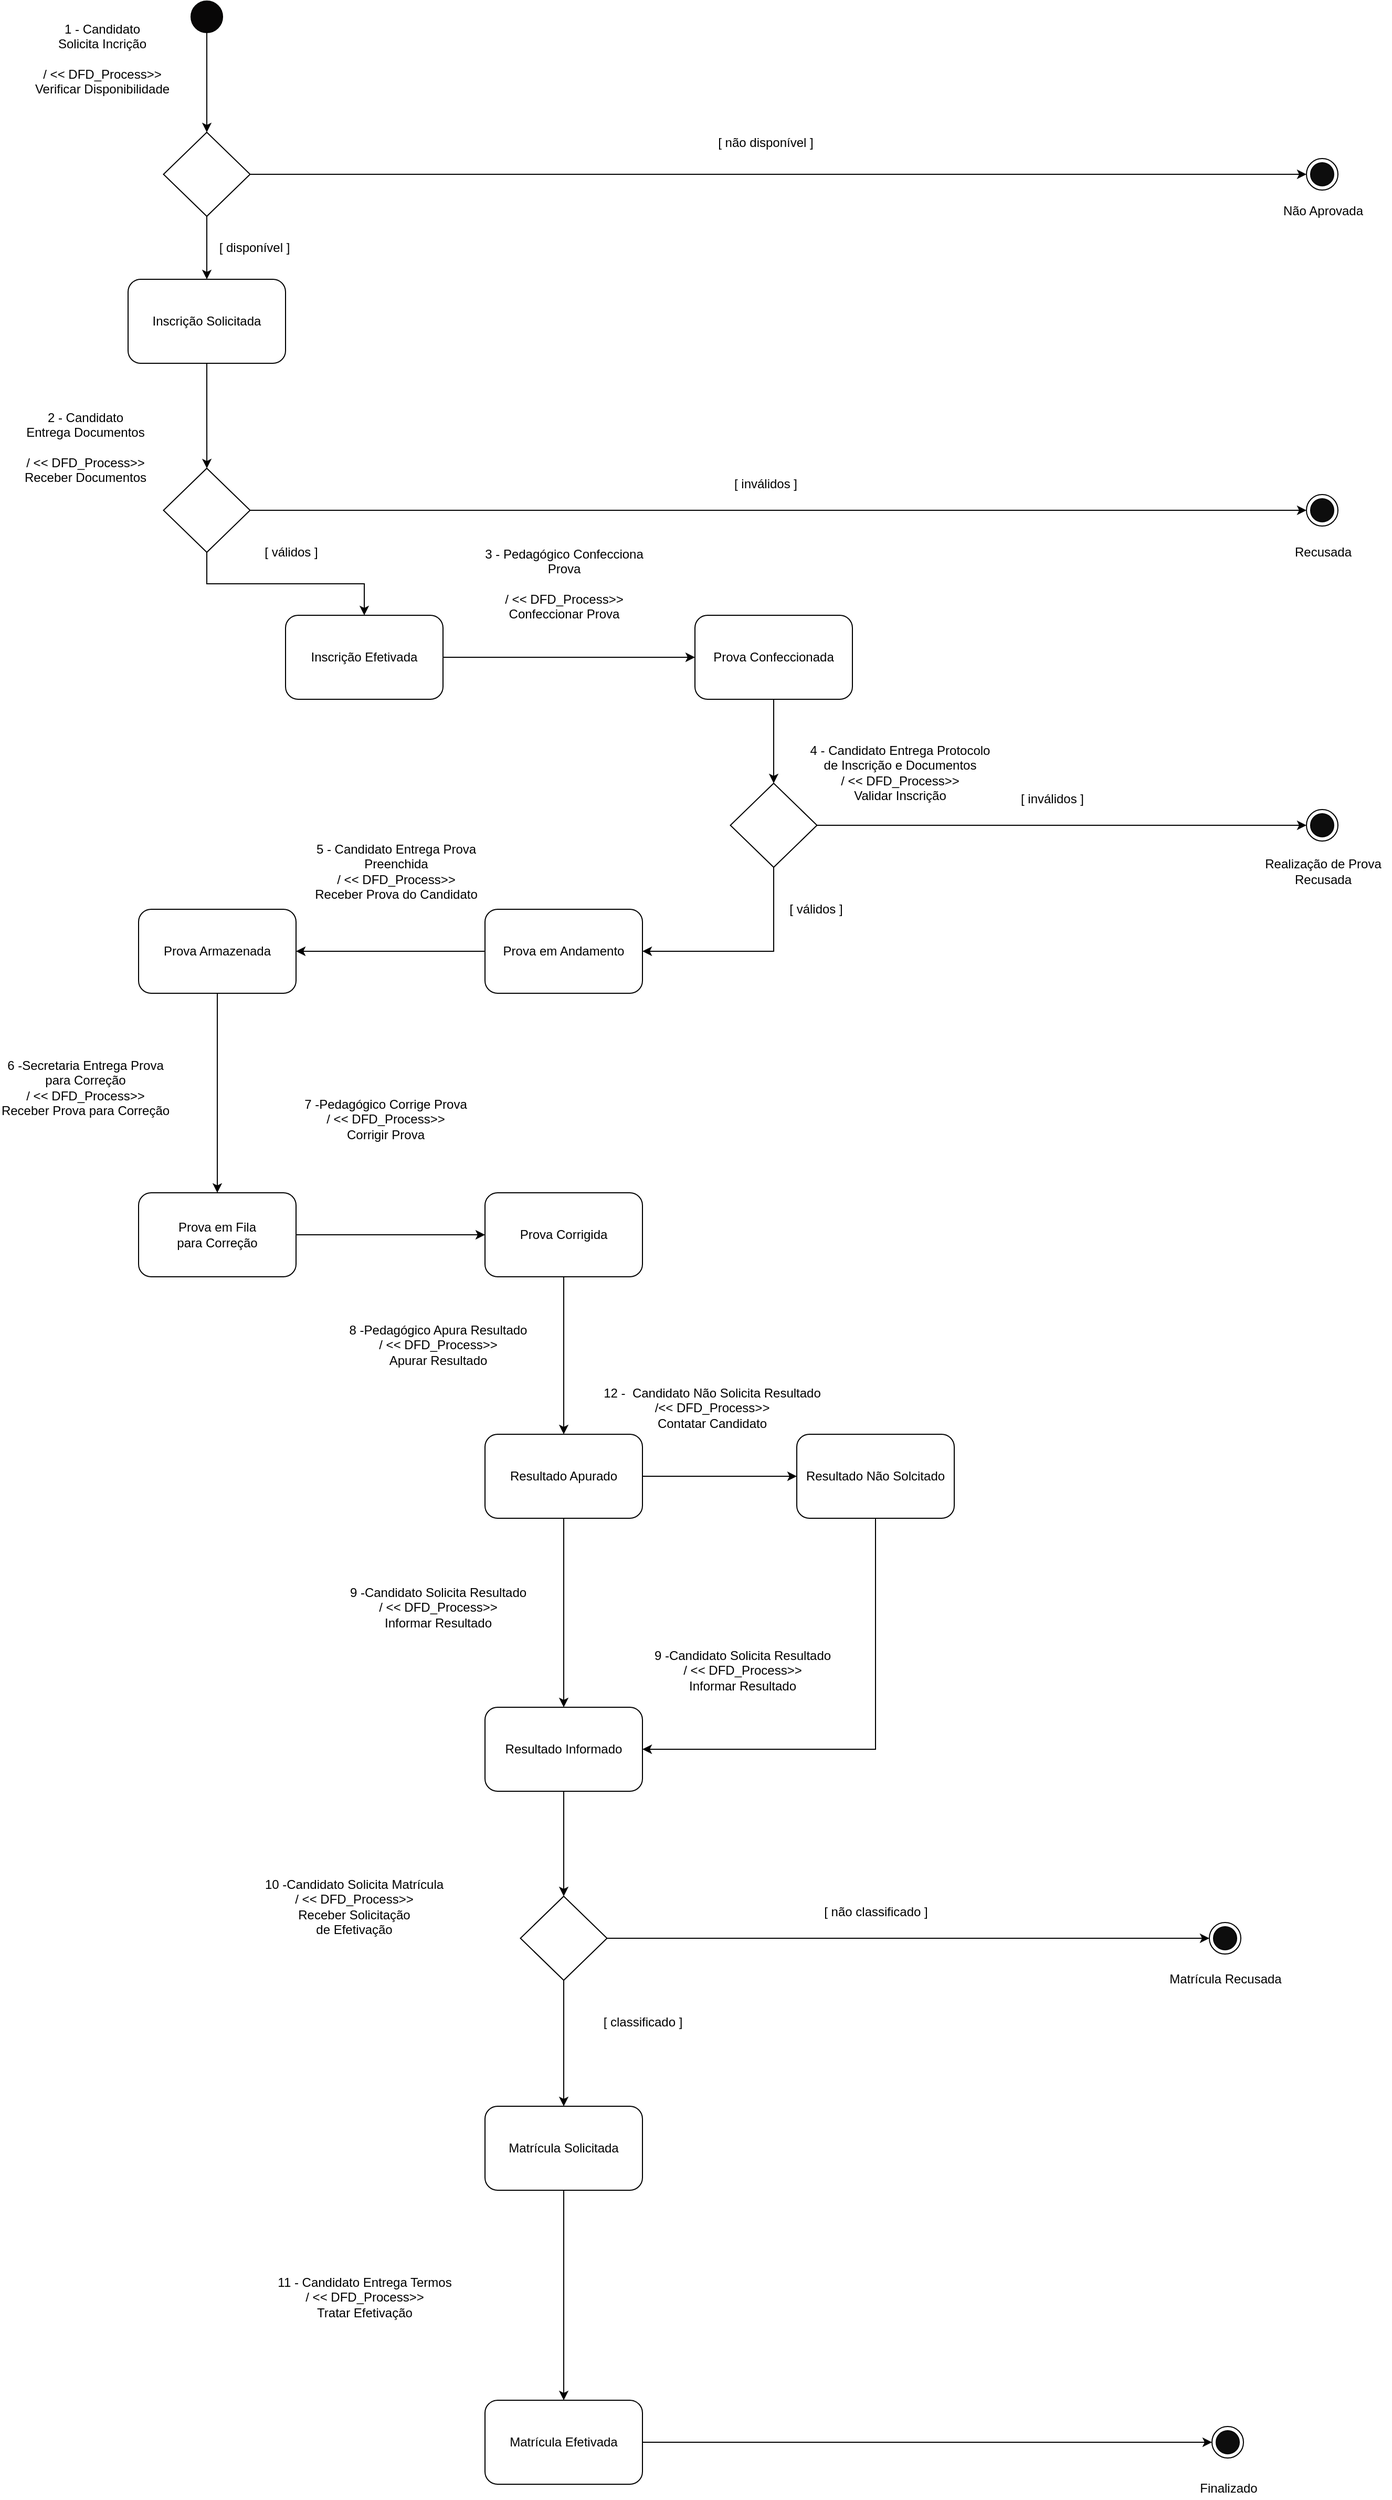 <mxfile version="14.6.9" type="device"><diagram id="DxC86koX6YU0u11QNfdp" name="Page-1"><mxGraphModel dx="1878" dy="1008" grid="1" gridSize="10" guides="1" tooltips="1" connect="1" arrows="1" fold="1" page="1" pageScale="1" pageWidth="827" pageHeight="1169" math="0" shadow="0"><root><mxCell id="0"/><mxCell id="1" parent="0"/><mxCell id="yekjMRVOYDvi-fzZ4RoP-3" style="edgeStyle=orthogonalEdgeStyle;rounded=0;orthogonalLoop=1;jettySize=auto;html=1;exitX=0.5;exitY=1;exitDx=0;exitDy=0;" edge="1" parent="1" source="fcWkc91MmsuPB-xq3hCy-119"><mxGeometry relative="1" as="geometry"><mxPoint x="255" y="860" as="targetPoint"/></mxGeometry></mxCell><mxCell id="fcWkc91MmsuPB-xq3hCy-119" value="" style="ellipse;whiteSpace=wrap;html=1;aspect=fixed;fillColor=#080707;" parent="1" vertex="1"><mxGeometry x="240" y="735" width="30" height="30" as="geometry"/></mxCell><mxCell id="fcWkc91MmsuPB-xq3hCy-120" value="&lt;div&gt;1 - Candidato &lt;br&gt;&lt;/div&gt;&lt;div&gt;Solicita Incrição&lt;/div&gt;&lt;div&gt;&lt;br&gt;&lt;/div&gt;&lt;div&gt;/ &amp;lt;&amp;lt; DFD_Process&amp;gt;&amp;gt; &lt;br&gt;&lt;/div&gt;&lt;div&gt;Verificar Disponibilidade &lt;br&gt;&lt;/div&gt;" style="text;html=1;align=center;verticalAlign=middle;resizable=0;points=[];autosize=1;strokeColor=none;" parent="1" vertex="1"><mxGeometry x="80" y="750" width="150" height="80" as="geometry"/></mxCell><mxCell id="yekjMRVOYDvi-fzZ4RoP-19" style="edgeStyle=orthogonalEdgeStyle;rounded=0;orthogonalLoop=1;jettySize=auto;html=1;exitX=0.5;exitY=1;exitDx=0;exitDy=0;" edge="1" parent="1" source="fcWkc91MmsuPB-xq3hCy-126" target="yekjMRVOYDvi-fzZ4RoP-12"><mxGeometry relative="1" as="geometry"/></mxCell><mxCell id="fcWkc91MmsuPB-xq3hCy-126" value="Inscrição Solicitada" style="rounded=1;whiteSpace=wrap;html=1;" parent="1" vertex="1"><mxGeometry x="180" y="1000" width="150" height="80" as="geometry"/></mxCell><mxCell id="yekjMRVOYDvi-fzZ4RoP-23" style="edgeStyle=orthogonalEdgeStyle;rounded=0;orthogonalLoop=1;jettySize=auto;html=1;exitX=1;exitY=0.5;exitDx=0;exitDy=0;" edge="1" parent="1" source="fcWkc91MmsuPB-xq3hCy-127" target="yekjMRVOYDvi-fzZ4RoP-21"><mxGeometry relative="1" as="geometry"><mxPoint x="255" y="1530" as="targetPoint"/></mxGeometry></mxCell><mxCell id="fcWkc91MmsuPB-xq3hCy-127" value="Inscrição Efetivada" style="rounded=1;whiteSpace=wrap;html=1;" parent="1" vertex="1"><mxGeometry x="330" y="1320" width="150" height="80" as="geometry"/></mxCell><mxCell id="yekjMRVOYDvi-fzZ4RoP-5" style="edgeStyle=orthogonalEdgeStyle;rounded=0;orthogonalLoop=1;jettySize=auto;html=1;exitX=1;exitY=0.5;exitDx=0;exitDy=0;" edge="1" parent="1" source="yekjMRVOYDvi-fzZ4RoP-4" target="yekjMRVOYDvi-fzZ4RoP-6"><mxGeometry relative="1" as="geometry"><mxPoint x="1090" y="900.167" as="targetPoint"/><Array as="points"><mxPoint x="480" y="900"/><mxPoint x="480" y="900"/></Array></mxGeometry></mxCell><mxCell id="yekjMRVOYDvi-fzZ4RoP-9" style="edgeStyle=orthogonalEdgeStyle;rounded=0;orthogonalLoop=1;jettySize=auto;html=1;exitX=0.5;exitY=1;exitDx=0;exitDy=0;entryX=0.5;entryY=0;entryDx=0;entryDy=0;" edge="1" parent="1" source="yekjMRVOYDvi-fzZ4RoP-4" target="fcWkc91MmsuPB-xq3hCy-126"><mxGeometry relative="1" as="geometry"/></mxCell><mxCell id="yekjMRVOYDvi-fzZ4RoP-4" value="" style="rhombus;whiteSpace=wrap;html=1;" vertex="1" parent="1"><mxGeometry x="213.75" y="860" width="82.5" height="80" as="geometry"/></mxCell><mxCell id="yekjMRVOYDvi-fzZ4RoP-6" value="" style="ellipse;html=1;shape=endState;fillColor=#0D0D0D;" vertex="1" parent="1"><mxGeometry x="1302.5" y="884.997" width="30" height="30" as="geometry"/></mxCell><mxCell id="yekjMRVOYDvi-fzZ4RoP-7" value="[ não disponível ]" style="text;html=1;align=center;verticalAlign=middle;resizable=0;points=[];autosize=1;strokeColor=none;" vertex="1" parent="1"><mxGeometry x="732" y="860" width="110" height="20" as="geometry"/></mxCell><mxCell id="yekjMRVOYDvi-fzZ4RoP-8" value="Não Aprovada" style="text;html=1;align=center;verticalAlign=middle;resizable=0;points=[];autosize=1;strokeColor=none;" vertex="1" parent="1"><mxGeometry x="1272.5" y="924.83" width="90" height="20" as="geometry"/></mxCell><mxCell id="yekjMRVOYDvi-fzZ4RoP-10" value="[ disponível ]" style="text;html=1;align=center;verticalAlign=middle;resizable=0;points=[];autosize=1;strokeColor=none;" vertex="1" parent="1"><mxGeometry x="260" y="960" width="80" height="20" as="geometry"/></mxCell><mxCell id="yekjMRVOYDvi-fzZ4RoP-11" value="&lt;div&gt;2 - Candidato &lt;br&gt;&lt;/div&gt;&lt;div&gt;Entrega Documentos&lt;br&gt;&lt;/div&gt;&lt;div&gt;&lt;br&gt;&lt;/div&gt;&lt;div&gt;/ &amp;lt;&amp;lt; DFD_Process&amp;gt;&amp;gt; &lt;br&gt;&lt;/div&gt;&lt;div&gt;Receber Documentos&lt;br&gt;&lt;/div&gt;" style="text;html=1;align=center;verticalAlign=middle;resizable=0;points=[];autosize=1;strokeColor=none;" vertex="1" parent="1"><mxGeometry x="68.75" y="1120" width="140" height="80" as="geometry"/></mxCell><mxCell id="yekjMRVOYDvi-fzZ4RoP-13" style="edgeStyle=orthogonalEdgeStyle;rounded=0;orthogonalLoop=1;jettySize=auto;html=1;exitX=0.5;exitY=1;exitDx=0;exitDy=0;entryX=0.5;entryY=0;entryDx=0;entryDy=0;" edge="1" parent="1" source="yekjMRVOYDvi-fzZ4RoP-12" target="fcWkc91MmsuPB-xq3hCy-127"><mxGeometry relative="1" as="geometry"/></mxCell><mxCell id="yekjMRVOYDvi-fzZ4RoP-16" style="edgeStyle=orthogonalEdgeStyle;rounded=0;orthogonalLoop=1;jettySize=auto;html=1;exitX=1;exitY=0.5;exitDx=0;exitDy=0;entryX=0;entryY=0.5;entryDx=0;entryDy=0;" edge="1" parent="1" source="yekjMRVOYDvi-fzZ4RoP-12" target="yekjMRVOYDvi-fzZ4RoP-17"><mxGeometry relative="1" as="geometry"><mxPoint x="1040.0" y="1319.588" as="targetPoint"/></mxGeometry></mxCell><mxCell id="yekjMRVOYDvi-fzZ4RoP-12" value="" style="rhombus;whiteSpace=wrap;html=1;" vertex="1" parent="1"><mxGeometry x="213.75" y="1180" width="82.5" height="80" as="geometry"/></mxCell><mxCell id="yekjMRVOYDvi-fzZ4RoP-14" value="[ válidos ]" style="text;html=1;align=center;verticalAlign=middle;resizable=0;points=[];autosize=1;strokeColor=none;" vertex="1" parent="1"><mxGeometry x="300" y="1250" width="70" height="20" as="geometry"/></mxCell><mxCell id="yekjMRVOYDvi-fzZ4RoP-15" value="[ inválidos ]" style="text;html=1;align=center;verticalAlign=middle;resizable=0;points=[];autosize=1;strokeColor=none;" vertex="1" parent="1"><mxGeometry x="747" y="1185" width="80" height="20" as="geometry"/></mxCell><mxCell id="yekjMRVOYDvi-fzZ4RoP-17" value="" style="ellipse;html=1;shape=endState;fillColor=#0D0D0D;" vertex="1" parent="1"><mxGeometry x="1302.5" y="1204.997" width="30" height="30" as="geometry"/></mxCell><mxCell id="yekjMRVOYDvi-fzZ4RoP-18" value="Recusada" style="text;html=1;align=center;verticalAlign=middle;resizable=0;points=[];autosize=1;strokeColor=none;" vertex="1" parent="1"><mxGeometry x="1282.5" y="1250" width="70" height="20" as="geometry"/></mxCell><mxCell id="yekjMRVOYDvi-fzZ4RoP-52" style="edgeStyle=orthogonalEdgeStyle;rounded=0;orthogonalLoop=1;jettySize=auto;html=1;exitX=0.5;exitY=1;exitDx=0;exitDy=0;entryX=0.5;entryY=0;entryDx=0;entryDy=0;" edge="1" parent="1" source="yekjMRVOYDvi-fzZ4RoP-21" target="yekjMRVOYDvi-fzZ4RoP-39"><mxGeometry relative="1" as="geometry"/></mxCell><mxCell id="yekjMRVOYDvi-fzZ4RoP-21" value="Prova Confeccionada" style="rounded=1;whiteSpace=wrap;html=1;" vertex="1" parent="1"><mxGeometry x="720" y="1320" width="150" height="80" as="geometry"/></mxCell><mxCell id="yekjMRVOYDvi-fzZ4RoP-22" value="&lt;div&gt;3 - Pedagógico Confecciona&lt;/div&gt;&lt;div&gt;Prova&lt;br&gt;&lt;/div&gt;&lt;div&gt;&lt;br&gt;&lt;/div&gt;&lt;div&gt;/ &amp;lt;&amp;lt; DFD_Process&amp;gt;&amp;gt; &lt;br&gt;&lt;/div&gt;Confeccionar Prova" style="text;html=1;align=center;verticalAlign=middle;resizable=0;points=[];autosize=1;strokeColor=none;" vertex="1" parent="1"><mxGeometry x="510" y="1250" width="170" height="80" as="geometry"/></mxCell><mxCell id="yekjMRVOYDvi-fzZ4RoP-31" value="&lt;div&gt;4 - Candidato Entrega Protocolo&lt;/div&gt;&lt;div&gt;de Inscrição e Documentos&lt;br&gt;&lt;/div&gt;&lt;div&gt;/ &amp;lt;&amp;lt; DFD_Process&amp;gt;&amp;gt; &lt;br&gt;&lt;/div&gt;&lt;div&gt;Validar Inscrição&lt;br&gt;&lt;/div&gt;" style="text;html=1;align=center;verticalAlign=middle;resizable=0;points=[];autosize=1;strokeColor=none;" vertex="1" parent="1"><mxGeometry x="820" y="1440" width="190" height="60" as="geometry"/></mxCell><mxCell id="yekjMRVOYDvi-fzZ4RoP-57" style="edgeStyle=orthogonalEdgeStyle;rounded=0;orthogonalLoop=1;jettySize=auto;html=1;exitX=0;exitY=0.5;exitDx=0;exitDy=0;entryX=1;entryY=0.5;entryDx=0;entryDy=0;" edge="1" parent="1" source="yekjMRVOYDvi-fzZ4RoP-33" target="yekjMRVOYDvi-fzZ4RoP-49"><mxGeometry relative="1" as="geometry"/></mxCell><mxCell id="yekjMRVOYDvi-fzZ4RoP-33" value="Prova em Andamento" style="rounded=1;whiteSpace=wrap;html=1;" vertex="1" parent="1"><mxGeometry x="520" y="1600" width="150" height="80" as="geometry"/></mxCell><mxCell id="yekjMRVOYDvi-fzZ4RoP-43" style="edgeStyle=orthogonalEdgeStyle;rounded=0;orthogonalLoop=1;jettySize=auto;html=1;entryX=0;entryY=0.5;entryDx=0;entryDy=0;" edge="1" parent="1" source="yekjMRVOYDvi-fzZ4RoP-39" target="yekjMRVOYDvi-fzZ4RoP-41"><mxGeometry relative="1" as="geometry"/></mxCell><mxCell id="yekjMRVOYDvi-fzZ4RoP-55" style="edgeStyle=orthogonalEdgeStyle;rounded=0;orthogonalLoop=1;jettySize=auto;html=1;exitX=0.5;exitY=1;exitDx=0;exitDy=0;entryX=1;entryY=0.5;entryDx=0;entryDy=0;" edge="1" parent="1" source="yekjMRVOYDvi-fzZ4RoP-39" target="yekjMRVOYDvi-fzZ4RoP-33"><mxGeometry relative="1" as="geometry"/></mxCell><mxCell id="yekjMRVOYDvi-fzZ4RoP-39" value="" style="rhombus;whiteSpace=wrap;html=1;" vertex="1" parent="1"><mxGeometry x="753.75" y="1480" width="82.5" height="80" as="geometry"/></mxCell><mxCell id="yekjMRVOYDvi-fzZ4RoP-40" value="[ inválidos ]" style="text;html=1;align=center;verticalAlign=middle;resizable=0;points=[];autosize=1;strokeColor=none;" vertex="1" parent="1"><mxGeometry x="1020" y="1485" width="80" height="20" as="geometry"/></mxCell><mxCell id="yekjMRVOYDvi-fzZ4RoP-41" value="" style="ellipse;html=1;shape=endState;fillColor=#0D0D0D;" vertex="1" parent="1"><mxGeometry x="1302.5" y="1504.997" width="30" height="30" as="geometry"/></mxCell><mxCell id="yekjMRVOYDvi-fzZ4RoP-42" value="&lt;div&gt;Realização de Prova&lt;/div&gt;&lt;div&gt;Recusada&lt;/div&gt;" style="text;html=1;align=center;verticalAlign=middle;resizable=0;points=[];autosize=1;strokeColor=none;" vertex="1" parent="1"><mxGeometry x="1252.5" y="1549" width="130" height="30" as="geometry"/></mxCell><mxCell id="yekjMRVOYDvi-fzZ4RoP-44" value="[ válidos ]" style="text;html=1;align=center;verticalAlign=middle;resizable=0;points=[];autosize=1;strokeColor=none;" vertex="1" parent="1"><mxGeometry x="800" y="1590" width="70" height="20" as="geometry"/></mxCell><mxCell id="yekjMRVOYDvi-fzZ4RoP-47" value="&lt;div&gt;5 - Candidato Entrega Prova&lt;/div&gt;&lt;div&gt; Preenchida&lt;br&gt;&lt;/div&gt;&lt;div&gt;/ &amp;lt;&amp;lt; DFD_Process&amp;gt;&amp;gt; &lt;br&gt;&lt;/div&gt;&lt;div&gt;Receber Prova do Candidato&lt;br&gt;&lt;/div&gt;" style="text;html=1;align=center;verticalAlign=middle;resizable=0;points=[];autosize=1;strokeColor=none;" vertex="1" parent="1"><mxGeometry x="350" y="1534" width="170" height="60" as="geometry"/></mxCell><mxCell id="yekjMRVOYDvi-fzZ4RoP-60" style="edgeStyle=orthogonalEdgeStyle;rounded=0;orthogonalLoop=1;jettySize=auto;html=1;" edge="1" parent="1" source="yekjMRVOYDvi-fzZ4RoP-49" target="yekjMRVOYDvi-fzZ4RoP-58"><mxGeometry relative="1" as="geometry"/></mxCell><mxCell id="yekjMRVOYDvi-fzZ4RoP-49" value="Prova Armazenada" style="rounded=1;whiteSpace=wrap;html=1;" vertex="1" parent="1"><mxGeometry x="190" y="1600" width="150" height="80" as="geometry"/></mxCell><mxCell id="yekjMRVOYDvi-fzZ4RoP-63" style="edgeStyle=orthogonalEdgeStyle;rounded=0;orthogonalLoop=1;jettySize=auto;html=1;entryX=0;entryY=0.5;entryDx=0;entryDy=0;" edge="1" parent="1" source="yekjMRVOYDvi-fzZ4RoP-58" target="yekjMRVOYDvi-fzZ4RoP-62"><mxGeometry relative="1" as="geometry"/></mxCell><mxCell id="yekjMRVOYDvi-fzZ4RoP-58" value="&lt;div&gt;Prova em Fila &lt;br&gt;&lt;/div&gt;&lt;div&gt;para Correção&lt;/div&gt;" style="rounded=1;whiteSpace=wrap;html=1;" vertex="1" parent="1"><mxGeometry x="190" y="1870" width="150" height="80" as="geometry"/></mxCell><mxCell id="yekjMRVOYDvi-fzZ4RoP-59" value="&lt;div&gt;6 -Secretaria Entrega Prova &lt;br&gt;&lt;/div&gt;&lt;div&gt;para Correção&lt;br&gt;&lt;/div&gt;&lt;div&gt;/ &amp;lt;&amp;lt; DFD_Process&amp;gt;&amp;gt; &lt;br&gt;&lt;/div&gt;&lt;div&gt;Receber Prova para Correção&lt;br&gt;&lt;/div&gt;" style="text;html=1;align=center;verticalAlign=middle;resizable=0;points=[];autosize=1;strokeColor=none;" vertex="1" parent="1"><mxGeometry x="58.75" y="1740" width="160" height="60" as="geometry"/></mxCell><mxCell id="yekjMRVOYDvi-fzZ4RoP-61" value="&lt;div&gt;7 -Pedagógico Corrige Prova&lt;br&gt;&lt;/div&gt;&lt;div&gt;/ &amp;lt;&amp;lt; DFD_Process&amp;gt;&amp;gt; &lt;br&gt;&lt;/div&gt;&lt;div&gt;Corrigir Prova&lt;br&gt;&lt;/div&gt;" style="text;html=1;align=center;verticalAlign=middle;resizable=0;points=[];autosize=1;strokeColor=none;" vertex="1" parent="1"><mxGeometry x="345" y="1775" width="160" height="50" as="geometry"/></mxCell><mxCell id="yekjMRVOYDvi-fzZ4RoP-72" style="edgeStyle=orthogonalEdgeStyle;rounded=0;orthogonalLoop=1;jettySize=auto;html=1;" edge="1" parent="1" source="yekjMRVOYDvi-fzZ4RoP-62" target="yekjMRVOYDvi-fzZ4RoP-64"><mxGeometry relative="1" as="geometry"/></mxCell><mxCell id="yekjMRVOYDvi-fzZ4RoP-62" value="Prova Corrigida" style="rounded=1;whiteSpace=wrap;html=1;" vertex="1" parent="1"><mxGeometry x="520" y="1870" width="150" height="80" as="geometry"/></mxCell><mxCell id="yekjMRVOYDvi-fzZ4RoP-73" style="edgeStyle=orthogonalEdgeStyle;rounded=0;orthogonalLoop=1;jettySize=auto;html=1;exitX=0.5;exitY=1;exitDx=0;exitDy=0;" edge="1" parent="1" source="yekjMRVOYDvi-fzZ4RoP-64" target="yekjMRVOYDvi-fzZ4RoP-68"><mxGeometry relative="1" as="geometry"/></mxCell><mxCell id="yekjMRVOYDvi-fzZ4RoP-94" style="edgeStyle=orthogonalEdgeStyle;rounded=0;orthogonalLoop=1;jettySize=auto;html=1;" edge="1" parent="1" source="yekjMRVOYDvi-fzZ4RoP-64" target="yekjMRVOYDvi-fzZ4RoP-74"><mxGeometry relative="1" as="geometry"/></mxCell><mxCell id="yekjMRVOYDvi-fzZ4RoP-64" value="Resultado Apurado" style="rounded=1;whiteSpace=wrap;html=1;" vertex="1" parent="1"><mxGeometry x="520" y="2100" width="150" height="80" as="geometry"/></mxCell><mxCell id="yekjMRVOYDvi-fzZ4RoP-66" value="&lt;div&gt;8 -Pedagógico Apura Resultado&lt;br&gt;&lt;/div&gt;&lt;div&gt;/ &amp;lt;&amp;lt; DFD_Process&amp;gt;&amp;gt; &lt;br&gt;&lt;/div&gt;&lt;div&gt;Apurar Resultado&lt;br&gt;&lt;/div&gt;" style="text;html=1;align=center;verticalAlign=middle;resizable=0;points=[];autosize=1;strokeColor=none;" vertex="1" parent="1"><mxGeometry x="390" y="1990" width="170" height="50" as="geometry"/></mxCell><mxCell id="yekjMRVOYDvi-fzZ4RoP-77" style="edgeStyle=orthogonalEdgeStyle;rounded=0;orthogonalLoop=1;jettySize=auto;html=1;" edge="1" parent="1" source="yekjMRVOYDvi-fzZ4RoP-68"><mxGeometry relative="1" as="geometry"><mxPoint x="595" y="2540" as="targetPoint"/></mxGeometry></mxCell><mxCell id="yekjMRVOYDvi-fzZ4RoP-68" value="Resultado Informado" style="rounded=1;whiteSpace=wrap;html=1;" vertex="1" parent="1"><mxGeometry x="520" y="2360" width="150" height="80" as="geometry"/></mxCell><mxCell id="yekjMRVOYDvi-fzZ4RoP-69" value="&lt;div&gt;9 -Candidato Solicita Resultado&lt;br&gt;&lt;/div&gt;&lt;div&gt;/ &amp;lt;&amp;lt; DFD_Process&amp;gt;&amp;gt; &lt;br&gt;&lt;/div&gt;&lt;div&gt;Informar Resultado&lt;br&gt;&lt;/div&gt;" style="text;html=1;align=center;verticalAlign=middle;resizable=0;points=[];autosize=1;strokeColor=none;" vertex="1" parent="1"><mxGeometry x="390" y="2240" width="170" height="50" as="geometry"/></mxCell><mxCell id="yekjMRVOYDvi-fzZ4RoP-99" style="edgeStyle=orthogonalEdgeStyle;rounded=0;orthogonalLoop=1;jettySize=auto;html=1;exitX=0.5;exitY=1;exitDx=0;exitDy=0;entryX=1;entryY=0.5;entryDx=0;entryDy=0;" edge="1" parent="1" source="yekjMRVOYDvi-fzZ4RoP-74" target="yekjMRVOYDvi-fzZ4RoP-68"><mxGeometry relative="1" as="geometry"/></mxCell><mxCell id="yekjMRVOYDvi-fzZ4RoP-74" value="Resultado Não Solcitado" style="rounded=1;whiteSpace=wrap;html=1;" vertex="1" parent="1"><mxGeometry x="817" y="2100" width="150" height="80" as="geometry"/></mxCell><mxCell id="yekjMRVOYDvi-fzZ4RoP-86" style="edgeStyle=orthogonalEdgeStyle;rounded=0;orthogonalLoop=1;jettySize=auto;html=1;exitX=0.5;exitY=1;exitDx=0;exitDy=0;" edge="1" parent="1" source="yekjMRVOYDvi-fzZ4RoP-75" target="yekjMRVOYDvi-fzZ4RoP-85"><mxGeometry relative="1" as="geometry"/></mxCell><mxCell id="yekjMRVOYDvi-fzZ4RoP-75" value="Matrícula Solicitada" style="rounded=1;whiteSpace=wrap;html=1;" vertex="1" parent="1"><mxGeometry x="520" y="2740" width="150" height="80" as="geometry"/></mxCell><mxCell id="yekjMRVOYDvi-fzZ4RoP-76" value="&lt;div&gt;10 -Candidato Solicita Matrícula&lt;br&gt;&lt;/div&gt;&lt;div&gt;/ &amp;lt;&amp;lt; DFD_Process&amp;gt;&amp;gt; &lt;br&gt;&lt;/div&gt;&lt;div&gt;Receber Solicitação &lt;br&gt;&lt;/div&gt;&lt;div&gt;de Efetivação&lt;br&gt;&lt;/div&gt;" style="text;html=1;align=center;verticalAlign=middle;resizable=0;points=[];autosize=1;strokeColor=none;" vertex="1" parent="1"><mxGeometry x="310" y="2520" width="170" height="60" as="geometry"/></mxCell><mxCell id="yekjMRVOYDvi-fzZ4RoP-79" style="edgeStyle=orthogonalEdgeStyle;rounded=0;orthogonalLoop=1;jettySize=auto;html=1;exitX=0.5;exitY=1;exitDx=0;exitDy=0;entryX=0.5;entryY=0;entryDx=0;entryDy=0;" edge="1" parent="1" source="yekjMRVOYDvi-fzZ4RoP-78" target="yekjMRVOYDvi-fzZ4RoP-75"><mxGeometry relative="1" as="geometry"/></mxCell><mxCell id="yekjMRVOYDvi-fzZ4RoP-84" style="edgeStyle=orthogonalEdgeStyle;rounded=0;orthogonalLoop=1;jettySize=auto;html=1;entryX=0;entryY=0.5;entryDx=0;entryDy=0;" edge="1" parent="1" source="yekjMRVOYDvi-fzZ4RoP-78" target="yekjMRVOYDvi-fzZ4RoP-82"><mxGeometry relative="1" as="geometry"><Array as="points"><mxPoint x="1210" y="2580"/></Array></mxGeometry></mxCell><mxCell id="yekjMRVOYDvi-fzZ4RoP-78" value="" style="rhombus;whiteSpace=wrap;html=1;" vertex="1" parent="1"><mxGeometry x="553.75" y="2540" width="82.5" height="80" as="geometry"/></mxCell><mxCell id="yekjMRVOYDvi-fzZ4RoP-80" value="[ classificado ]" style="text;html=1;align=center;verticalAlign=middle;resizable=0;points=[];autosize=1;strokeColor=none;" vertex="1" parent="1"><mxGeometry x="630" y="2650" width="80" height="20" as="geometry"/></mxCell><mxCell id="yekjMRVOYDvi-fzZ4RoP-81" value="[ não classificado ]" style="text;html=1;align=center;verticalAlign=middle;resizable=0;points=[];autosize=1;strokeColor=none;" vertex="1" parent="1"><mxGeometry x="842" y="2545" width="100" height="20" as="geometry"/></mxCell><mxCell id="yekjMRVOYDvi-fzZ4RoP-82" value="" style="ellipse;html=1;shape=endState;fillColor=#0D0D0D;" vertex="1" parent="1"><mxGeometry x="1210" y="2564.997" width="30" height="30" as="geometry"/></mxCell><mxCell id="yekjMRVOYDvi-fzZ4RoP-83" value="Matrícula Recusada" style="text;html=1;align=center;verticalAlign=middle;resizable=0;points=[];autosize=1;strokeColor=none;" vertex="1" parent="1"><mxGeometry x="1170" y="2609" width="110" height="20" as="geometry"/></mxCell><mxCell id="yekjMRVOYDvi-fzZ4RoP-93" style="edgeStyle=orthogonalEdgeStyle;rounded=0;orthogonalLoop=1;jettySize=auto;html=1;entryX=0;entryY=0.5;entryDx=0;entryDy=0;" edge="1" parent="1" source="yekjMRVOYDvi-fzZ4RoP-85" target="yekjMRVOYDvi-fzZ4RoP-91"><mxGeometry relative="1" as="geometry"><Array as="points"><mxPoint x="1213" y="3060"/></Array></mxGeometry></mxCell><mxCell id="yekjMRVOYDvi-fzZ4RoP-85" value="Matrícula Efetivada" style="rounded=1;whiteSpace=wrap;html=1;" vertex="1" parent="1"><mxGeometry x="520" y="3020" width="150" height="80" as="geometry"/></mxCell><mxCell id="yekjMRVOYDvi-fzZ4RoP-87" value="&lt;div&gt;11 - Candidato Entrega Termos&lt;br&gt;&lt;/div&gt;&lt;div&gt;/ &amp;lt;&amp;lt; DFD_Process&amp;gt;&amp;gt; &lt;br&gt;&lt;/div&gt;&lt;div&gt;Tratar Efetivação&lt;br&gt;&lt;/div&gt;" style="text;html=1;align=center;verticalAlign=middle;resizable=0;points=[];autosize=1;strokeColor=none;" vertex="1" parent="1"><mxGeometry x="325" y="2897" width="160" height="50" as="geometry"/></mxCell><mxCell id="yekjMRVOYDvi-fzZ4RoP-91" value="" style="ellipse;html=1;shape=endState;fillColor=#0D0D0D;" vertex="1" parent="1"><mxGeometry x="1212.5" y="3044.997" width="30" height="30" as="geometry"/></mxCell><mxCell id="yekjMRVOYDvi-fzZ4RoP-92" value="Finalizado" style="text;html=1;align=center;verticalAlign=middle;resizable=0;points=[];autosize=1;strokeColor=none;" vertex="1" parent="1"><mxGeometry x="1192.5" y="3094" width="70" height="20" as="geometry"/></mxCell><mxCell id="yekjMRVOYDvi-fzZ4RoP-100" value="&lt;div&gt;12 -&amp;nbsp; Candidato Não Solicita Resultado&lt;br&gt;&lt;/div&gt;&lt;div&gt;/&amp;lt;&amp;lt; DFD_Process&amp;gt;&amp;gt; &lt;br&gt;&lt;/div&gt;&lt;div&gt;Contatar Candidato&lt;br&gt;&lt;/div&gt;" style="text;html=1;align=center;verticalAlign=middle;resizable=0;points=[];autosize=1;strokeColor=none;" vertex="1" parent="1"><mxGeometry x="636.25" y="2050" width="200" height="50" as="geometry"/></mxCell><mxCell id="yekjMRVOYDvi-fzZ4RoP-101" value="&lt;div&gt;9 -Candidato Solicita Resultado&lt;br&gt;&lt;/div&gt;&lt;div&gt;/ &amp;lt;&amp;lt; DFD_Process&amp;gt;&amp;gt; &lt;br&gt;&lt;/div&gt;&lt;div&gt;Informar Resultado&lt;br&gt;&lt;/div&gt;" style="text;html=1;align=center;verticalAlign=middle;resizable=0;points=[];autosize=1;strokeColor=none;" vertex="1" parent="1"><mxGeometry x="680" y="2300" width="170" height="50" as="geometry"/></mxCell></root></mxGraphModel></diagram></mxfile>